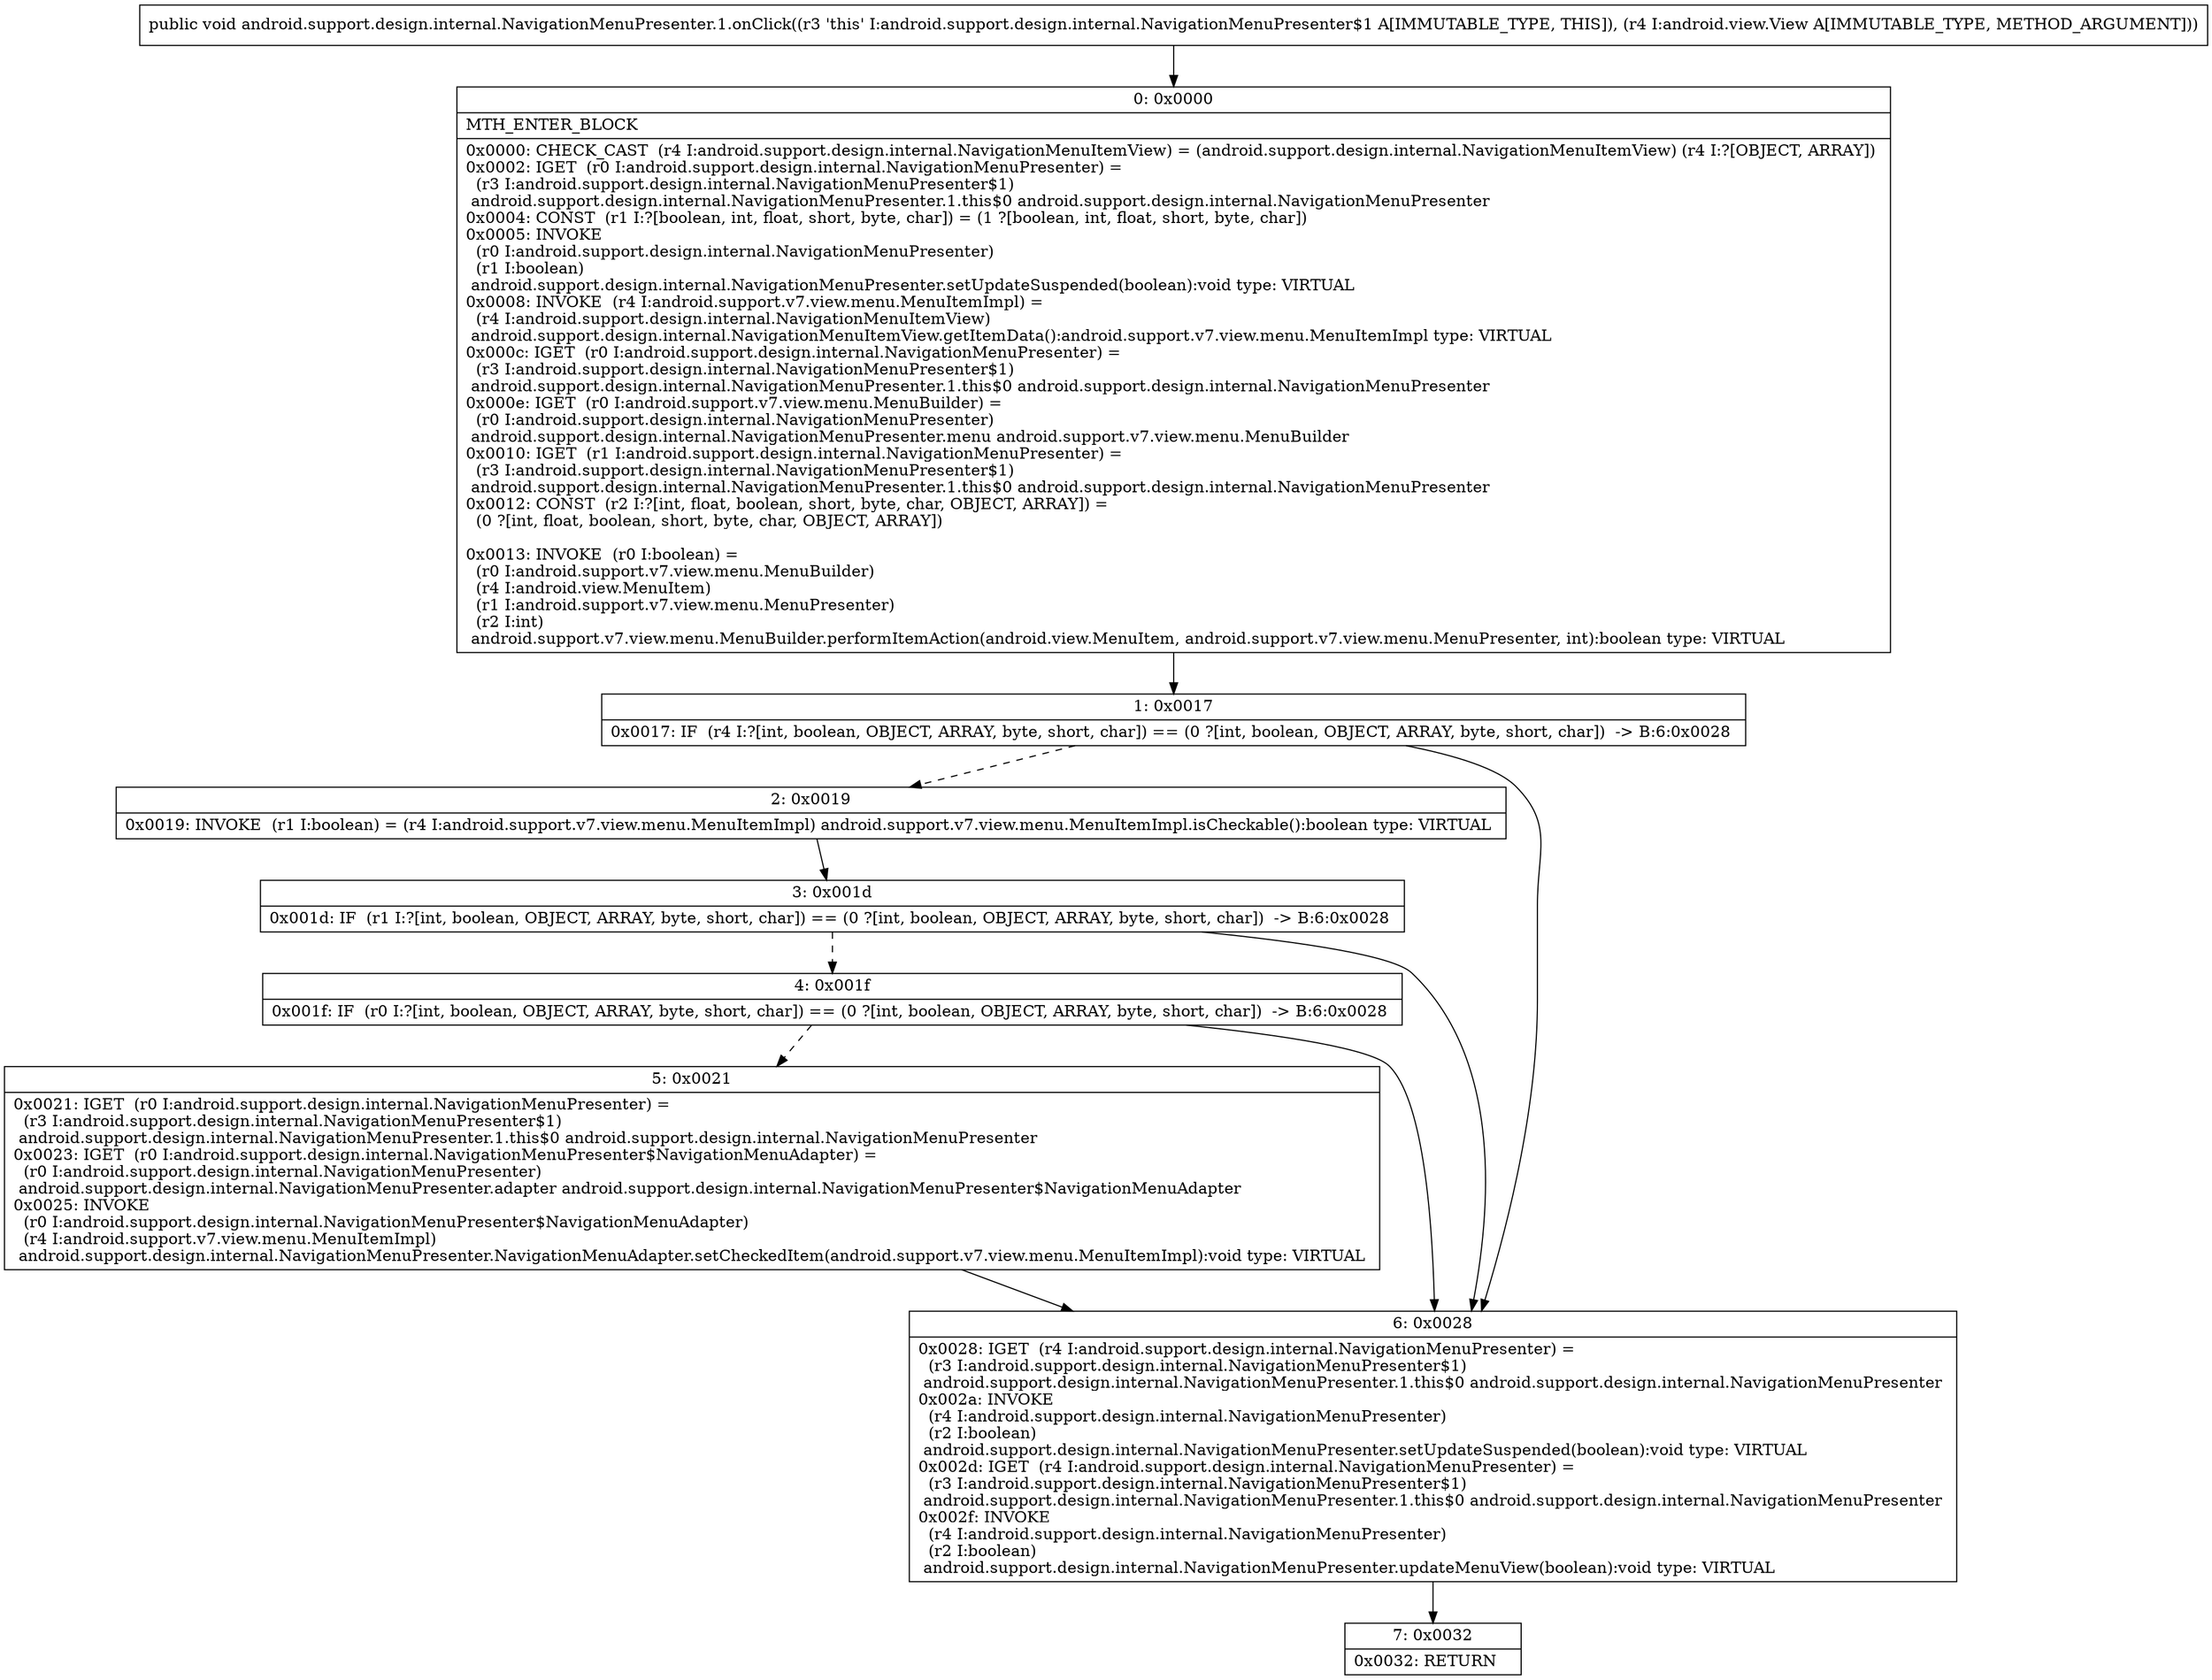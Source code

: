 digraph "CFG forandroid.support.design.internal.NavigationMenuPresenter.1.onClick(Landroid\/view\/View;)V" {
Node_0 [shape=record,label="{0\:\ 0x0000|MTH_ENTER_BLOCK\l|0x0000: CHECK_CAST  (r4 I:android.support.design.internal.NavigationMenuItemView) = (android.support.design.internal.NavigationMenuItemView) (r4 I:?[OBJECT, ARRAY]) \l0x0002: IGET  (r0 I:android.support.design.internal.NavigationMenuPresenter) = \l  (r3 I:android.support.design.internal.NavigationMenuPresenter$1)\l android.support.design.internal.NavigationMenuPresenter.1.this$0 android.support.design.internal.NavigationMenuPresenter \l0x0004: CONST  (r1 I:?[boolean, int, float, short, byte, char]) = (1 ?[boolean, int, float, short, byte, char]) \l0x0005: INVOKE  \l  (r0 I:android.support.design.internal.NavigationMenuPresenter)\l  (r1 I:boolean)\l android.support.design.internal.NavigationMenuPresenter.setUpdateSuspended(boolean):void type: VIRTUAL \l0x0008: INVOKE  (r4 I:android.support.v7.view.menu.MenuItemImpl) = \l  (r4 I:android.support.design.internal.NavigationMenuItemView)\l android.support.design.internal.NavigationMenuItemView.getItemData():android.support.v7.view.menu.MenuItemImpl type: VIRTUAL \l0x000c: IGET  (r0 I:android.support.design.internal.NavigationMenuPresenter) = \l  (r3 I:android.support.design.internal.NavigationMenuPresenter$1)\l android.support.design.internal.NavigationMenuPresenter.1.this$0 android.support.design.internal.NavigationMenuPresenter \l0x000e: IGET  (r0 I:android.support.v7.view.menu.MenuBuilder) = \l  (r0 I:android.support.design.internal.NavigationMenuPresenter)\l android.support.design.internal.NavigationMenuPresenter.menu android.support.v7.view.menu.MenuBuilder \l0x0010: IGET  (r1 I:android.support.design.internal.NavigationMenuPresenter) = \l  (r3 I:android.support.design.internal.NavigationMenuPresenter$1)\l android.support.design.internal.NavigationMenuPresenter.1.this$0 android.support.design.internal.NavigationMenuPresenter \l0x0012: CONST  (r2 I:?[int, float, boolean, short, byte, char, OBJECT, ARRAY]) = \l  (0 ?[int, float, boolean, short, byte, char, OBJECT, ARRAY])\l \l0x0013: INVOKE  (r0 I:boolean) = \l  (r0 I:android.support.v7.view.menu.MenuBuilder)\l  (r4 I:android.view.MenuItem)\l  (r1 I:android.support.v7.view.menu.MenuPresenter)\l  (r2 I:int)\l android.support.v7.view.menu.MenuBuilder.performItemAction(android.view.MenuItem, android.support.v7.view.menu.MenuPresenter, int):boolean type: VIRTUAL \l}"];
Node_1 [shape=record,label="{1\:\ 0x0017|0x0017: IF  (r4 I:?[int, boolean, OBJECT, ARRAY, byte, short, char]) == (0 ?[int, boolean, OBJECT, ARRAY, byte, short, char])  \-\> B:6:0x0028 \l}"];
Node_2 [shape=record,label="{2\:\ 0x0019|0x0019: INVOKE  (r1 I:boolean) = (r4 I:android.support.v7.view.menu.MenuItemImpl) android.support.v7.view.menu.MenuItemImpl.isCheckable():boolean type: VIRTUAL \l}"];
Node_3 [shape=record,label="{3\:\ 0x001d|0x001d: IF  (r1 I:?[int, boolean, OBJECT, ARRAY, byte, short, char]) == (0 ?[int, boolean, OBJECT, ARRAY, byte, short, char])  \-\> B:6:0x0028 \l}"];
Node_4 [shape=record,label="{4\:\ 0x001f|0x001f: IF  (r0 I:?[int, boolean, OBJECT, ARRAY, byte, short, char]) == (0 ?[int, boolean, OBJECT, ARRAY, byte, short, char])  \-\> B:6:0x0028 \l}"];
Node_5 [shape=record,label="{5\:\ 0x0021|0x0021: IGET  (r0 I:android.support.design.internal.NavigationMenuPresenter) = \l  (r3 I:android.support.design.internal.NavigationMenuPresenter$1)\l android.support.design.internal.NavigationMenuPresenter.1.this$0 android.support.design.internal.NavigationMenuPresenter \l0x0023: IGET  (r0 I:android.support.design.internal.NavigationMenuPresenter$NavigationMenuAdapter) = \l  (r0 I:android.support.design.internal.NavigationMenuPresenter)\l android.support.design.internal.NavigationMenuPresenter.adapter android.support.design.internal.NavigationMenuPresenter$NavigationMenuAdapter \l0x0025: INVOKE  \l  (r0 I:android.support.design.internal.NavigationMenuPresenter$NavigationMenuAdapter)\l  (r4 I:android.support.v7.view.menu.MenuItemImpl)\l android.support.design.internal.NavigationMenuPresenter.NavigationMenuAdapter.setCheckedItem(android.support.v7.view.menu.MenuItemImpl):void type: VIRTUAL \l}"];
Node_6 [shape=record,label="{6\:\ 0x0028|0x0028: IGET  (r4 I:android.support.design.internal.NavigationMenuPresenter) = \l  (r3 I:android.support.design.internal.NavigationMenuPresenter$1)\l android.support.design.internal.NavigationMenuPresenter.1.this$0 android.support.design.internal.NavigationMenuPresenter \l0x002a: INVOKE  \l  (r4 I:android.support.design.internal.NavigationMenuPresenter)\l  (r2 I:boolean)\l android.support.design.internal.NavigationMenuPresenter.setUpdateSuspended(boolean):void type: VIRTUAL \l0x002d: IGET  (r4 I:android.support.design.internal.NavigationMenuPresenter) = \l  (r3 I:android.support.design.internal.NavigationMenuPresenter$1)\l android.support.design.internal.NavigationMenuPresenter.1.this$0 android.support.design.internal.NavigationMenuPresenter \l0x002f: INVOKE  \l  (r4 I:android.support.design.internal.NavigationMenuPresenter)\l  (r2 I:boolean)\l android.support.design.internal.NavigationMenuPresenter.updateMenuView(boolean):void type: VIRTUAL \l}"];
Node_7 [shape=record,label="{7\:\ 0x0032|0x0032: RETURN   \l}"];
MethodNode[shape=record,label="{public void android.support.design.internal.NavigationMenuPresenter.1.onClick((r3 'this' I:android.support.design.internal.NavigationMenuPresenter$1 A[IMMUTABLE_TYPE, THIS]), (r4 I:android.view.View A[IMMUTABLE_TYPE, METHOD_ARGUMENT])) }"];
MethodNode -> Node_0;
Node_0 -> Node_1;
Node_1 -> Node_2[style=dashed];
Node_1 -> Node_6;
Node_2 -> Node_3;
Node_3 -> Node_4[style=dashed];
Node_3 -> Node_6;
Node_4 -> Node_5[style=dashed];
Node_4 -> Node_6;
Node_5 -> Node_6;
Node_6 -> Node_7;
}

